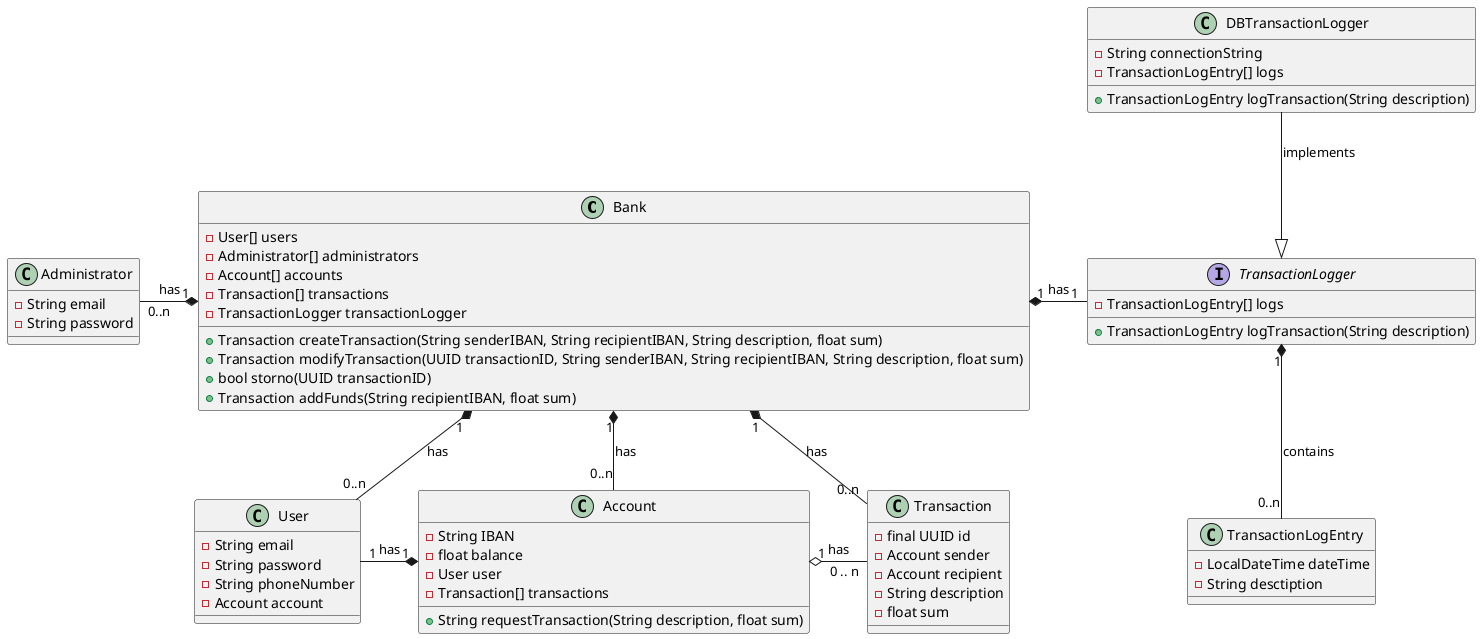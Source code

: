 @startuml

class Bank {
    - User[] users
    - Administrator[] administrators
    - Account[] accounts
    - Transaction[] transactions
    - TransactionLogger transactionLogger
    + Transaction createTransaction(String senderIBAN, String recipientIBAN, String description, float sum)
    + Transaction modifyTransaction(UUID transactionID, String senderIBAN, String recipientIBAN, String description, float sum)
    + bool storno(UUID transactionID)
    + Transaction addFunds(String recipientIBAN, float sum)
}

class User {
    - String email
    - String password
    - String phoneNumber
    - Account account
}

class Account {
    - String IBAN
    - float balance
    - User user
    - Transaction[] transactions
    + String requestTransaction(String description, float sum)
}

class Administrator {
    - String email
    - String password
}

class Transaction {
    - final UUID id
    - Account sender
    - Account recipient
    - String description
    - float sum
}

interface TransactionLogger {
    - TransactionLogEntry[] logs
    + TransactionLogEntry logTransaction(String description)
}

class DBTransactionLogger {
    - String connectionString
    - TransactionLogEntry[] logs
    + TransactionLogEntry logTransaction(String description)
}

class TransactionLogEntry {
    - LocalDateTime dateTime
    - String desctiption
}

Bank "1" *-down- "0..n" User : has
Bank "1" *-left- "0..n" Administrator : has
Bank "1" *-- "0..n" Account : has
Bank "1" *-- "0..n" Transaction : has
Bank "1" *-right- "1" TransactionLogger : has

Account "1" *-left- "1" User : has
Account "1" o-right- "0 .. n" Transaction : has

DBTransactionLogger --|> TransactionLogger : implements
TransactionLogger "1" *-- "0..n" TransactionLogEntry  : contains

@enduml
